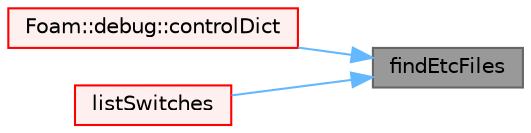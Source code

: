 digraph "findEtcFiles"
{
 // LATEX_PDF_SIZE
  bgcolor="transparent";
  edge [fontname=Helvetica,fontsize=10,labelfontname=Helvetica,labelfontsize=10];
  node [fontname=Helvetica,fontsize=10,shape=box,height=0.2,width=0.4];
  rankdir="RL";
  Node1 [id="Node000001",label="findEtcFiles",height=0.2,width=0.4,color="gray40", fillcolor="grey60", style="filled", fontcolor="black",tooltip=" "];
  Node1 -> Node2 [id="edge1_Node000001_Node000002",dir="back",color="steelblue1",style="solid",tooltip=" "];
  Node2 [id="Node000002",label="Foam::debug::controlDict",height=0.2,width=0.4,color="red", fillcolor="#FFF0F0", style="filled",URL="$namespaceFoam_1_1debug.html#a99ec32314c649e103ec5b70effea2d96",tooltip=" "];
  Node1 -> Node9 [id="edge2_Node000001_Node000009",dir="back",color="steelblue1",style="solid",tooltip=" "];
  Node9 [id="Node000009",label="listSwitches",height=0.2,width=0.4,color="red", fillcolor="#FFF0F0", style="filled",URL="$namespaceFoam.html#a54e29102951e1b5768f5dee5719fb353",tooltip=" "];
}
